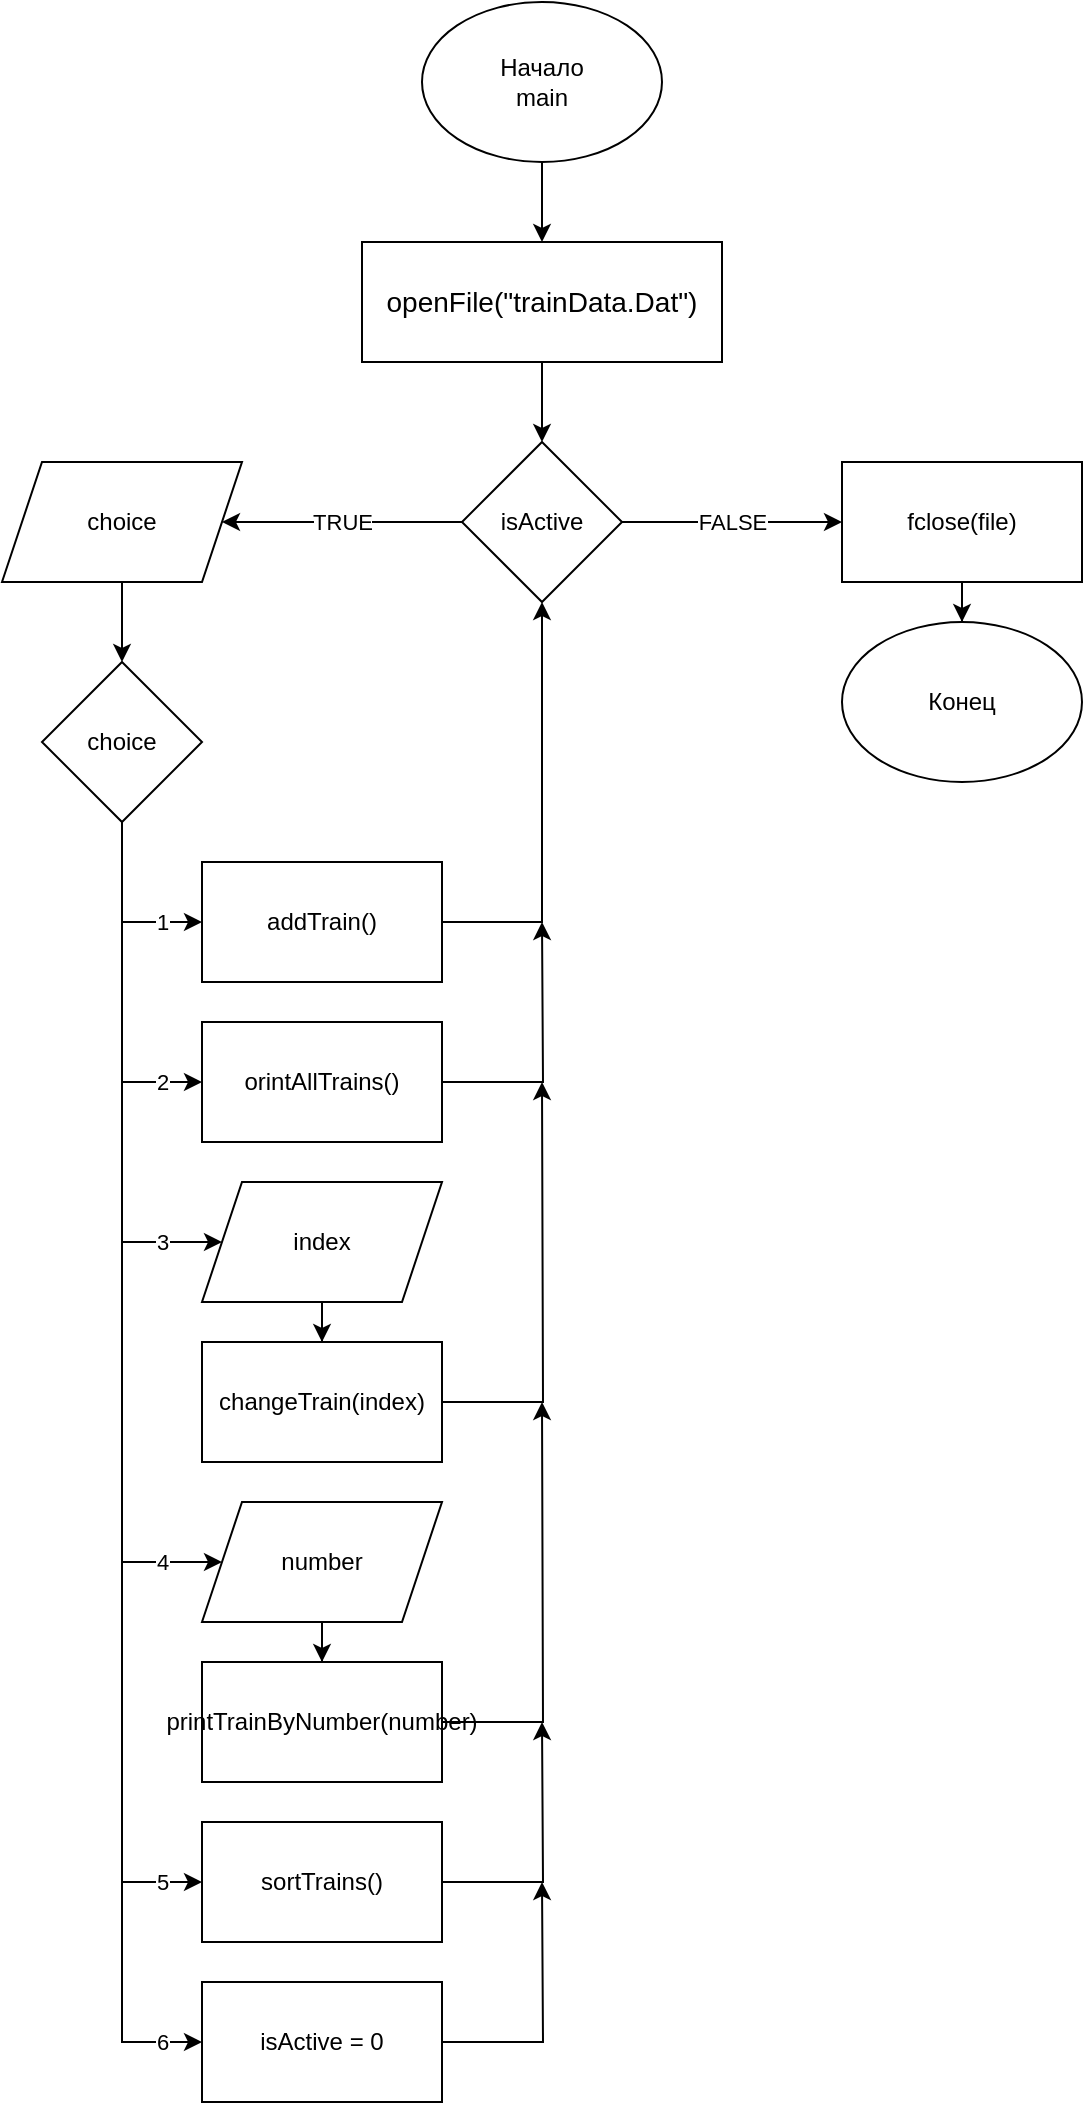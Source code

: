 <mxfile version="21.0.8" type="device"><diagram name="Страница 1" id="arH8uShwSmUrBopo-6-B"><mxGraphModel dx="792" dy="1138" grid="1" gridSize="10" guides="1" tooltips="1" connect="1" arrows="1" fold="1" page="1" pageScale="1" pageWidth="827" pageHeight="1169" math="0" shadow="0"><root><mxCell id="0"/><mxCell id="1" parent="0"/><mxCell id="5BERrQVyc1FT6OXgziiF-10" style="edgeStyle=orthogonalEdgeStyle;rounded=0;orthogonalLoop=1;jettySize=auto;html=1;entryX=0.5;entryY=0;entryDx=0;entryDy=0;" edge="1" parent="1" source="5BERrQVyc1FT6OXgziiF-1" target="5BERrQVyc1FT6OXgziiF-9"><mxGeometry relative="1" as="geometry"/></mxCell><mxCell id="5BERrQVyc1FT6OXgziiF-1" value="Начало&lt;br&gt;main" style="ellipse;whiteSpace=wrap;html=1;" vertex="1" parent="1"><mxGeometry x="440" y="80" width="120" height="80" as="geometry"/></mxCell><mxCell id="5BERrQVyc1FT6OXgziiF-7" value="TRUE" style="edgeStyle=orthogonalEdgeStyle;rounded=0;orthogonalLoop=1;jettySize=auto;html=1;" edge="1" parent="1" source="5BERrQVyc1FT6OXgziiF-2" target="5BERrQVyc1FT6OXgziiF-6"><mxGeometry relative="1" as="geometry"/></mxCell><mxCell id="5BERrQVyc1FT6OXgziiF-38" value="FALSE" style="edgeStyle=orthogonalEdgeStyle;rounded=0;orthogonalLoop=1;jettySize=auto;html=1;entryX=0;entryY=0.5;entryDx=0;entryDy=0;" edge="1" parent="1" source="5BERrQVyc1FT6OXgziiF-2" target="5BERrQVyc1FT6OXgziiF-37"><mxGeometry relative="1" as="geometry"/></mxCell><mxCell id="5BERrQVyc1FT6OXgziiF-2" value="isActive" style="rhombus;whiteSpace=wrap;html=1;" vertex="1" parent="1"><mxGeometry x="460" y="300" width="80" height="80" as="geometry"/></mxCell><mxCell id="5BERrQVyc1FT6OXgziiF-14" value="1" style="edgeStyle=orthogonalEdgeStyle;rounded=0;orthogonalLoop=1;jettySize=auto;html=1;entryX=0;entryY=0.5;entryDx=0;entryDy=0;" edge="1" parent="1" source="5BERrQVyc1FT6OXgziiF-5" target="5BERrQVyc1FT6OXgziiF-12"><mxGeometry x="0.556" relative="1" as="geometry"><Array as="points"><mxPoint x="290" y="540"/></Array><mxPoint as="offset"/></mxGeometry></mxCell><mxCell id="5BERrQVyc1FT6OXgziiF-17" value="2" style="edgeStyle=orthogonalEdgeStyle;rounded=0;orthogonalLoop=1;jettySize=auto;html=1;entryX=0;entryY=0.5;entryDx=0;entryDy=0;" edge="1" parent="1" source="5BERrQVyc1FT6OXgziiF-5" target="5BERrQVyc1FT6OXgziiF-15"><mxGeometry x="0.765" relative="1" as="geometry"><mxPoint as="offset"/></mxGeometry></mxCell><mxCell id="5BERrQVyc1FT6OXgziiF-22" value="3" style="edgeStyle=orthogonalEdgeStyle;rounded=0;orthogonalLoop=1;jettySize=auto;html=1;entryX=0;entryY=0.5;entryDx=0;entryDy=0;" edge="1" parent="1" source="5BERrQVyc1FT6OXgziiF-5" target="5BERrQVyc1FT6OXgziiF-19"><mxGeometry x="0.769" relative="1" as="geometry"><Array as="points"><mxPoint x="290" y="700"/></Array><mxPoint as="offset"/></mxGeometry></mxCell><mxCell id="5BERrQVyc1FT6OXgziiF-26" value="4" style="edgeStyle=orthogonalEdgeStyle;rounded=0;orthogonalLoop=1;jettySize=auto;html=1;entryX=0;entryY=0.5;entryDx=0;entryDy=0;" edge="1" parent="1" source="5BERrQVyc1FT6OXgziiF-5" target="5BERrQVyc1FT6OXgziiF-23"><mxGeometry x="0.857" relative="1" as="geometry"><Array as="points"><mxPoint x="290" y="860"/></Array><mxPoint as="offset"/></mxGeometry></mxCell><mxCell id="5BERrQVyc1FT6OXgziiF-28" value="5" style="edgeStyle=orthogonalEdgeStyle;rounded=0;orthogonalLoop=1;jettySize=auto;html=1;entryX=0;entryY=0.5;entryDx=0;entryDy=0;" edge="1" parent="1" source="5BERrQVyc1FT6OXgziiF-5" target="5BERrQVyc1FT6OXgziiF-27"><mxGeometry x="0.93" relative="1" as="geometry"><mxPoint as="offset"/></mxGeometry></mxCell><mxCell id="5BERrQVyc1FT6OXgziiF-30" value="6" style="edgeStyle=orthogonalEdgeStyle;rounded=0;orthogonalLoop=1;jettySize=auto;html=1;entryX=0;entryY=0.5;entryDx=0;entryDy=0;" edge="1" parent="1" source="5BERrQVyc1FT6OXgziiF-5" target="5BERrQVyc1FT6OXgziiF-29"><mxGeometry x="0.939" relative="1" as="geometry"><mxPoint as="offset"/></mxGeometry></mxCell><mxCell id="5BERrQVyc1FT6OXgziiF-5" value="choice" style="rhombus;whiteSpace=wrap;html=1;" vertex="1" parent="1"><mxGeometry x="250" y="410" width="80" height="80" as="geometry"/></mxCell><mxCell id="5BERrQVyc1FT6OXgziiF-8" style="edgeStyle=orthogonalEdgeStyle;rounded=0;orthogonalLoop=1;jettySize=auto;html=1;entryX=0.5;entryY=0;entryDx=0;entryDy=0;" edge="1" parent="1" source="5BERrQVyc1FT6OXgziiF-6" target="5BERrQVyc1FT6OXgziiF-5"><mxGeometry relative="1" as="geometry"/></mxCell><mxCell id="5BERrQVyc1FT6OXgziiF-6" value="choice" style="shape=parallelogram;perimeter=parallelogramPerimeter;whiteSpace=wrap;html=1;fixedSize=1;" vertex="1" parent="1"><mxGeometry x="230" y="310" width="120" height="60" as="geometry"/></mxCell><mxCell id="5BERrQVyc1FT6OXgziiF-11" style="edgeStyle=orthogonalEdgeStyle;rounded=0;orthogonalLoop=1;jettySize=auto;html=1;entryX=0.5;entryY=0;entryDx=0;entryDy=0;" edge="1" parent="1" source="5BERrQVyc1FT6OXgziiF-9" target="5BERrQVyc1FT6OXgziiF-2"><mxGeometry relative="1" as="geometry"/></mxCell><mxCell id="5BERrQVyc1FT6OXgziiF-9" value="&lt;div style=&quot;font-size: 14px; line-height: 19px;&quot;&gt;&lt;font style=&quot;background-color: rgb(255, 255, 255);&quot;&gt;openFile(&quot;trainData.Dat&quot;)&lt;/font&gt;&lt;/div&gt;" style="rounded=0;whiteSpace=wrap;html=1;" vertex="1" parent="1"><mxGeometry x="410" y="200" width="180" height="60" as="geometry"/></mxCell><mxCell id="5BERrQVyc1FT6OXgziiF-31" style="edgeStyle=orthogonalEdgeStyle;rounded=0;orthogonalLoop=1;jettySize=auto;html=1;entryX=0.5;entryY=1;entryDx=0;entryDy=0;" edge="1" parent="1" source="5BERrQVyc1FT6OXgziiF-12" target="5BERrQVyc1FT6OXgziiF-2"><mxGeometry relative="1" as="geometry"/></mxCell><mxCell id="5BERrQVyc1FT6OXgziiF-12" value="addTrain()" style="rounded=0;whiteSpace=wrap;html=1;" vertex="1" parent="1"><mxGeometry x="330" y="510" width="120" height="60" as="geometry"/></mxCell><mxCell id="5BERrQVyc1FT6OXgziiF-32" style="edgeStyle=orthogonalEdgeStyle;rounded=0;orthogonalLoop=1;jettySize=auto;html=1;" edge="1" parent="1" source="5BERrQVyc1FT6OXgziiF-15"><mxGeometry relative="1" as="geometry"><mxPoint x="500" y="540" as="targetPoint"/></mxGeometry></mxCell><mxCell id="5BERrQVyc1FT6OXgziiF-15" value="orintAllTrains()" style="rounded=0;whiteSpace=wrap;html=1;" vertex="1" parent="1"><mxGeometry x="330" y="590" width="120" height="60" as="geometry"/></mxCell><mxCell id="5BERrQVyc1FT6OXgziiF-21" style="edgeStyle=orthogonalEdgeStyle;rounded=0;orthogonalLoop=1;jettySize=auto;html=1;entryX=0.5;entryY=0;entryDx=0;entryDy=0;" edge="1" parent="1" source="5BERrQVyc1FT6OXgziiF-19" target="5BERrQVyc1FT6OXgziiF-20"><mxGeometry relative="1" as="geometry"/></mxCell><mxCell id="5BERrQVyc1FT6OXgziiF-19" value="index" style="shape=parallelogram;perimeter=parallelogramPerimeter;whiteSpace=wrap;html=1;fixedSize=1;" vertex="1" parent="1"><mxGeometry x="330" y="670" width="120" height="60" as="geometry"/></mxCell><mxCell id="5BERrQVyc1FT6OXgziiF-33" style="edgeStyle=orthogonalEdgeStyle;rounded=0;orthogonalLoop=1;jettySize=auto;html=1;" edge="1" parent="1" source="5BERrQVyc1FT6OXgziiF-20"><mxGeometry relative="1" as="geometry"><mxPoint x="500" y="620" as="targetPoint"/></mxGeometry></mxCell><mxCell id="5BERrQVyc1FT6OXgziiF-20" value="changeTrain(index)" style="rounded=0;whiteSpace=wrap;html=1;" vertex="1" parent="1"><mxGeometry x="330" y="750" width="120" height="60" as="geometry"/></mxCell><mxCell id="5BERrQVyc1FT6OXgziiF-25" style="edgeStyle=orthogonalEdgeStyle;rounded=0;orthogonalLoop=1;jettySize=auto;html=1;" edge="1" parent="1" source="5BERrQVyc1FT6OXgziiF-23" target="5BERrQVyc1FT6OXgziiF-24"><mxGeometry relative="1" as="geometry"/></mxCell><mxCell id="5BERrQVyc1FT6OXgziiF-23" value="number" style="shape=parallelogram;perimeter=parallelogramPerimeter;whiteSpace=wrap;html=1;fixedSize=1;" vertex="1" parent="1"><mxGeometry x="330" y="830" width="120" height="60" as="geometry"/></mxCell><mxCell id="5BERrQVyc1FT6OXgziiF-34" style="edgeStyle=orthogonalEdgeStyle;rounded=0;orthogonalLoop=1;jettySize=auto;html=1;" edge="1" parent="1" source="5BERrQVyc1FT6OXgziiF-24"><mxGeometry relative="1" as="geometry"><mxPoint x="500" y="780" as="targetPoint"/></mxGeometry></mxCell><mxCell id="5BERrQVyc1FT6OXgziiF-24" value="printTrainByNumber(number)" style="rounded=0;whiteSpace=wrap;html=1;" vertex="1" parent="1"><mxGeometry x="330" y="910" width="120" height="60" as="geometry"/></mxCell><mxCell id="5BERrQVyc1FT6OXgziiF-35" style="edgeStyle=orthogonalEdgeStyle;rounded=0;orthogonalLoop=1;jettySize=auto;html=1;" edge="1" parent="1" source="5BERrQVyc1FT6OXgziiF-27"><mxGeometry relative="1" as="geometry"><mxPoint x="500" y="940" as="targetPoint"/></mxGeometry></mxCell><mxCell id="5BERrQVyc1FT6OXgziiF-27" value="sortTrains()" style="rounded=0;whiteSpace=wrap;html=1;" vertex="1" parent="1"><mxGeometry x="330" y="990" width="120" height="60" as="geometry"/></mxCell><mxCell id="5BERrQVyc1FT6OXgziiF-36" style="edgeStyle=orthogonalEdgeStyle;rounded=0;orthogonalLoop=1;jettySize=auto;html=1;" edge="1" parent="1" source="5BERrQVyc1FT6OXgziiF-29"><mxGeometry relative="1" as="geometry"><mxPoint x="500" y="1020" as="targetPoint"/></mxGeometry></mxCell><mxCell id="5BERrQVyc1FT6OXgziiF-29" value="isActive = 0" style="rounded=0;whiteSpace=wrap;html=1;" vertex="1" parent="1"><mxGeometry x="330" y="1070" width="120" height="60" as="geometry"/></mxCell><mxCell id="5BERrQVyc1FT6OXgziiF-40" style="edgeStyle=orthogonalEdgeStyle;rounded=0;orthogonalLoop=1;jettySize=auto;html=1;" edge="1" parent="1" source="5BERrQVyc1FT6OXgziiF-37" target="5BERrQVyc1FT6OXgziiF-39"><mxGeometry relative="1" as="geometry"/></mxCell><mxCell id="5BERrQVyc1FT6OXgziiF-37" value="fclose(file)" style="rounded=0;whiteSpace=wrap;html=1;" vertex="1" parent="1"><mxGeometry x="650" y="310" width="120" height="60" as="geometry"/></mxCell><mxCell id="5BERrQVyc1FT6OXgziiF-39" value="Конец" style="ellipse;whiteSpace=wrap;html=1;" vertex="1" parent="1"><mxGeometry x="650" y="390" width="120" height="80" as="geometry"/></mxCell></root></mxGraphModel></diagram></mxfile>